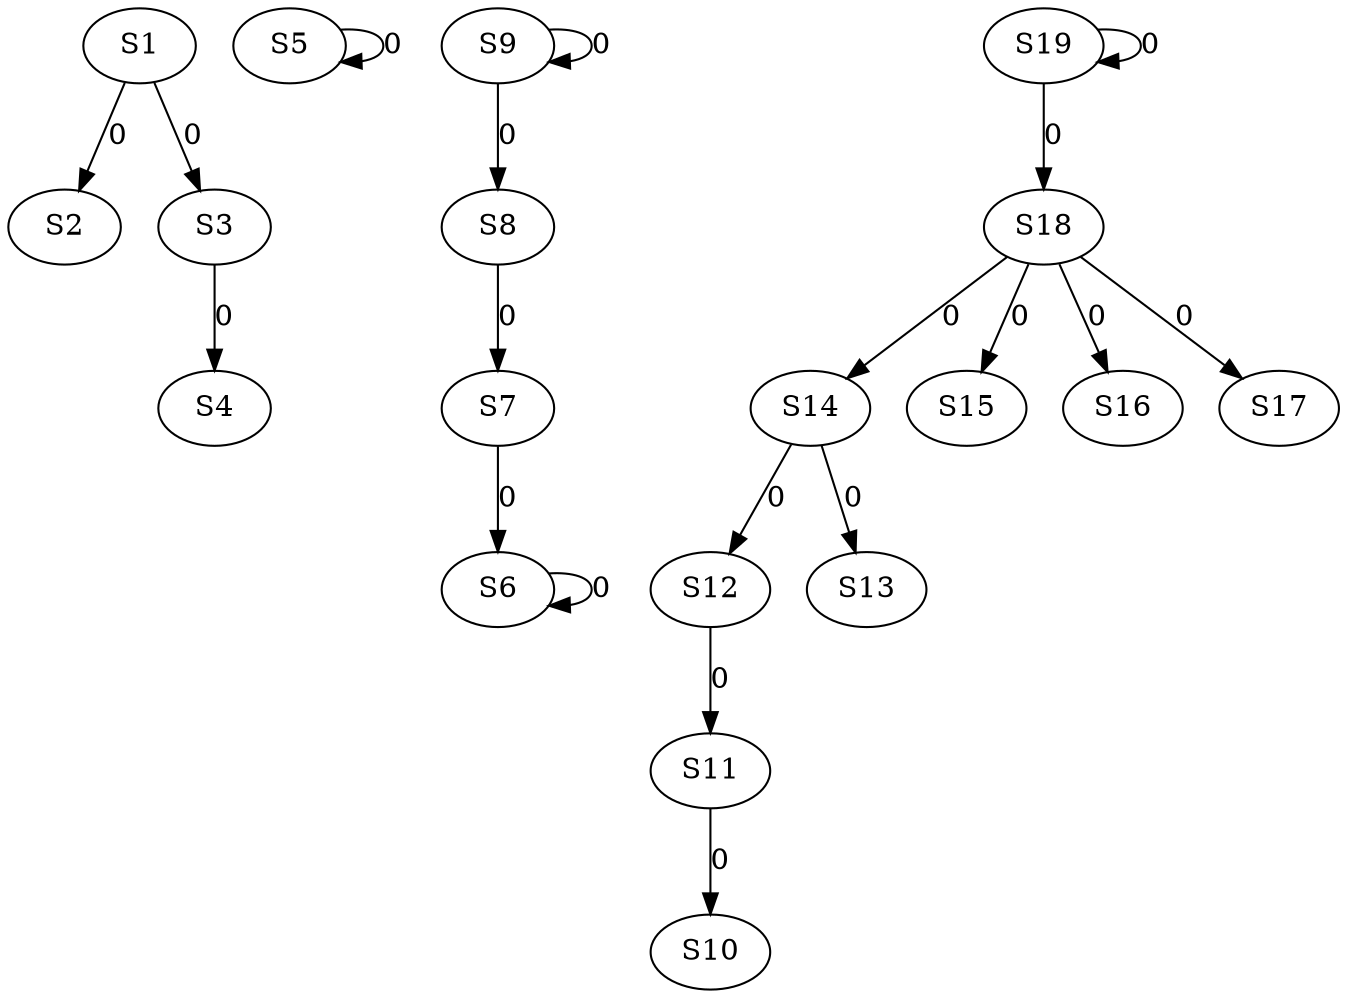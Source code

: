 strict digraph {
	S1 -> S2 [ label = 0 ];
	S1 -> S3 [ label = 0 ];
	S3 -> S4 [ label = 0 ];
	S5 -> S5 [ label = 0 ];
	S7 -> S6 [ label = 0 ];
	S8 -> S7 [ label = 0 ];
	S9 -> S8 [ label = 0 ];
	S9 -> S9 [ label = 0 ];
	S11 -> S10 [ label = 0 ];
	S12 -> S11 [ label = 0 ];
	S14 -> S12 [ label = 0 ];
	S14 -> S13 [ label = 0 ];
	S18 -> S14 [ label = 0 ];
	S18 -> S15 [ label = 0 ];
	S18 -> S16 [ label = 0 ];
	S18 -> S17 [ label = 0 ];
	S19 -> S18 [ label = 0 ];
	S19 -> S19 [ label = 0 ];
	S6 -> S6 [ label = 0 ];
}